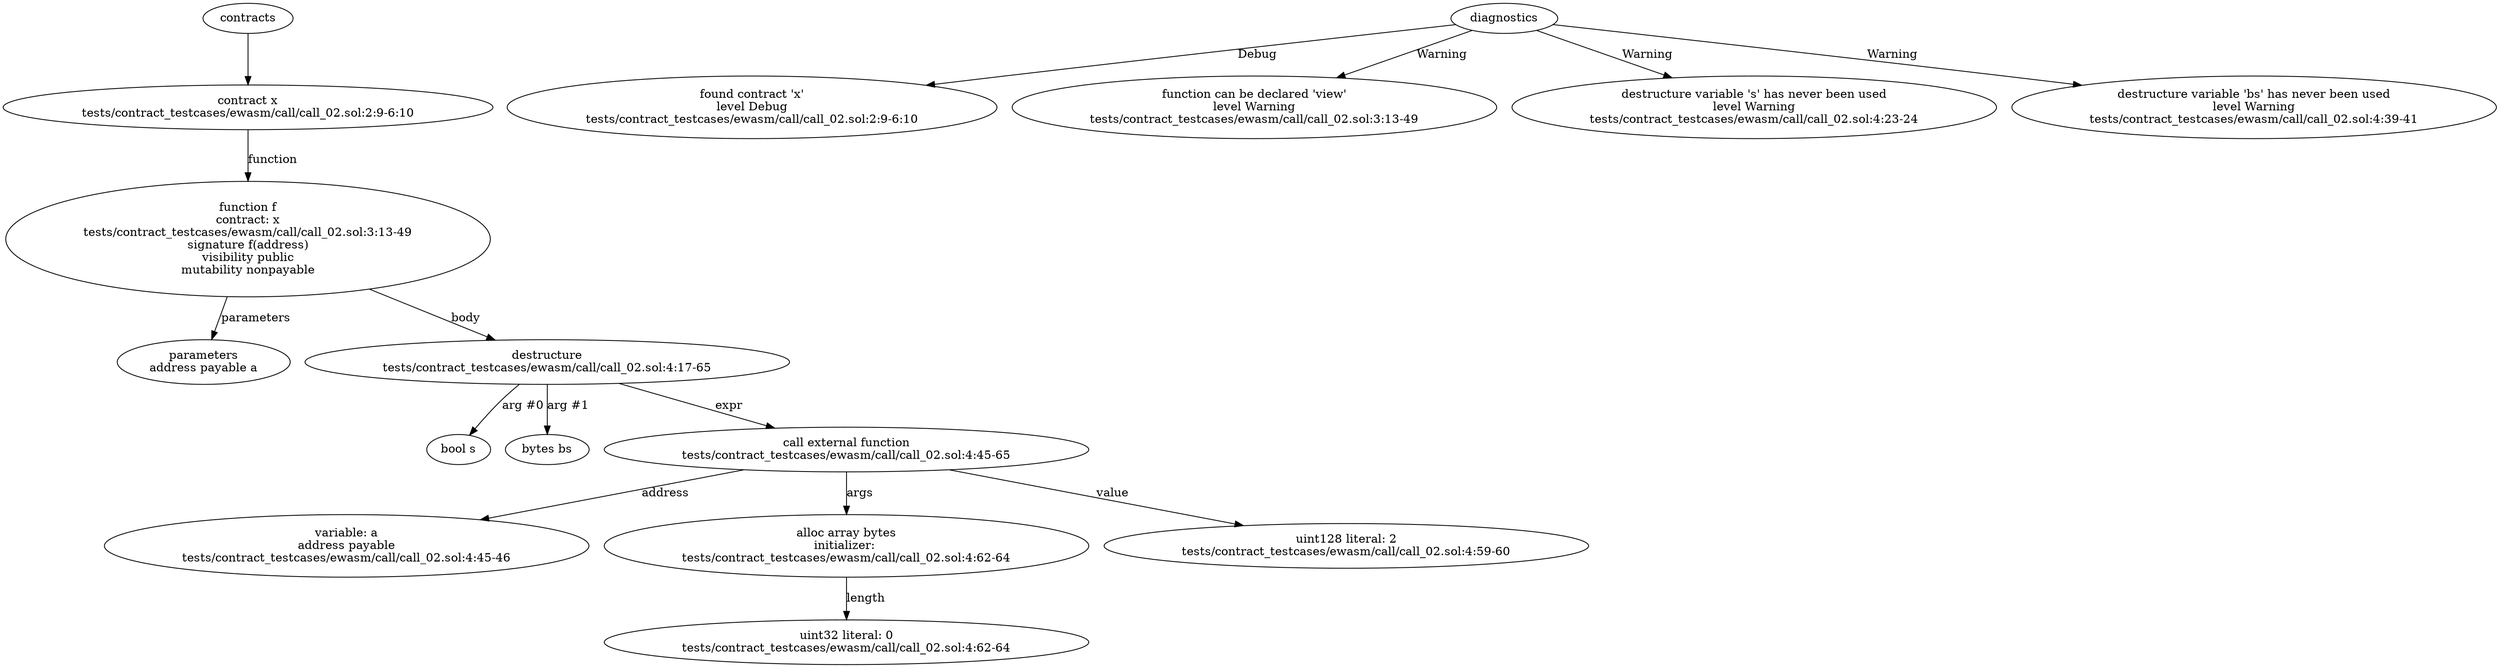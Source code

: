 strict digraph "tests/contract_testcases/ewasm/call/call_02.sol" {
	contract [label="contract x\ntests/contract_testcases/ewasm/call/call_02.sol:2:9-6:10"]
	f [label="function f\ncontract: x\ntests/contract_testcases/ewasm/call/call_02.sol:3:13-49\nsignature f(address)\nvisibility public\nmutability nonpayable"]
	parameters [label="parameters\naddress payable a"]
	destructure [label="destructure\ntests/contract_testcases/ewasm/call/call_02.sol:4:17-65"]
	param [label="bool s"]
	param_6 [label="bytes bs"]
	call_external_function [label="call external function\ntests/contract_testcases/ewasm/call/call_02.sol:4:45-65"]
	variable [label="variable: a\naddress payable\ntests/contract_testcases/ewasm/call/call_02.sol:4:45-46"]
	alloc_array [label="alloc array bytes\ninitializer: \ntests/contract_testcases/ewasm/call/call_02.sol:4:62-64"]
	number_literal [label="uint32 literal: 0\ntests/contract_testcases/ewasm/call/call_02.sol:4:62-64"]
	number_literal_11 [label="uint128 literal: 2\ntests/contract_testcases/ewasm/call/call_02.sol:4:59-60"]
	diagnostic [label="found contract 'x'\nlevel Debug\ntests/contract_testcases/ewasm/call/call_02.sol:2:9-6:10"]
	diagnostic_14 [label="function can be declared 'view'\nlevel Warning\ntests/contract_testcases/ewasm/call/call_02.sol:3:13-49"]
	diagnostic_15 [label="destructure variable 's' has never been used\nlevel Warning\ntests/contract_testcases/ewasm/call/call_02.sol:4:23-24"]
	diagnostic_16 [label="destructure variable 'bs' has never been used\nlevel Warning\ntests/contract_testcases/ewasm/call/call_02.sol:4:39-41"]
	contracts -> contract
	contract -> f [label="function"]
	f -> parameters [label="parameters"]
	f -> destructure [label="body"]
	destructure -> param [label="arg #0"]
	destructure -> param_6 [label="arg #1"]
	destructure -> call_external_function [label="expr"]
	call_external_function -> variable [label="address"]
	call_external_function -> alloc_array [label="args"]
	alloc_array -> number_literal [label="length"]
	call_external_function -> number_literal_11 [label="value"]
	diagnostics -> diagnostic [label="Debug"]
	diagnostics -> diagnostic_14 [label="Warning"]
	diagnostics -> diagnostic_15 [label="Warning"]
	diagnostics -> diagnostic_16 [label="Warning"]
}
